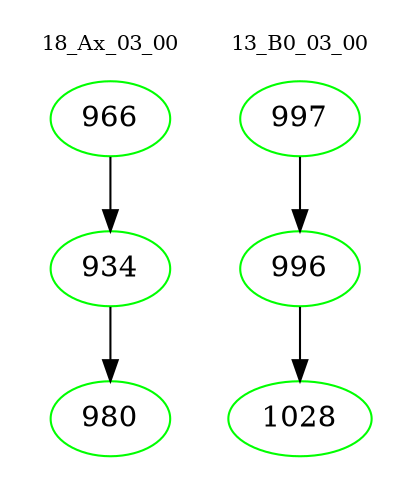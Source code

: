 digraph{
subgraph cluster_0 {
color = white
label = "18_Ax_03_00";
fontsize=10;
T0_966 [label="966", color="green"]
T0_966 -> T0_934 [color="black"]
T0_934 [label="934", color="green"]
T0_934 -> T0_980 [color="black"]
T0_980 [label="980", color="green"]
}
subgraph cluster_1 {
color = white
label = "13_B0_03_00";
fontsize=10;
T1_997 [label="997", color="green"]
T1_997 -> T1_996 [color="black"]
T1_996 [label="996", color="green"]
T1_996 -> T1_1028 [color="black"]
T1_1028 [label="1028", color="green"]
}
}
